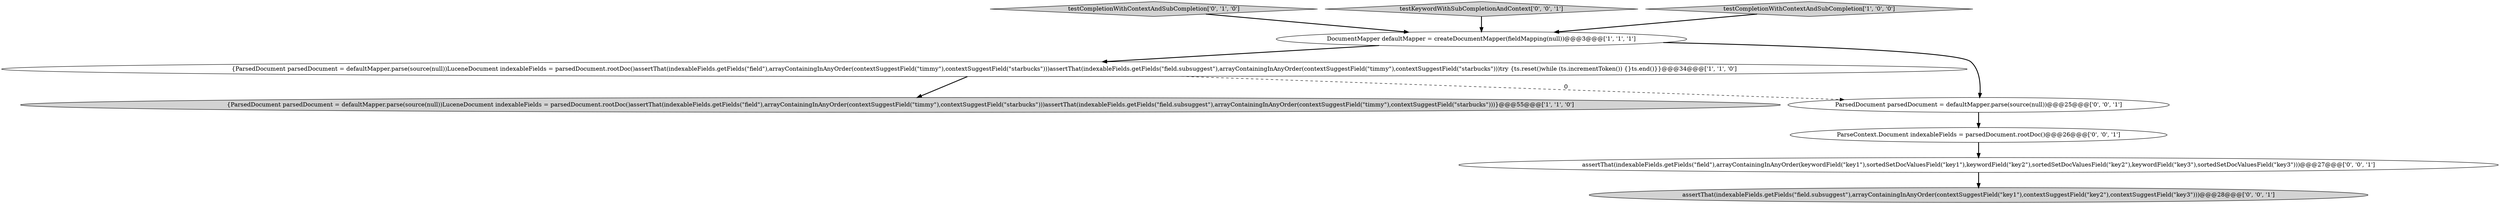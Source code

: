 digraph {
0 [style = filled, label = "{ParsedDocument parsedDocument = defaultMapper.parse(source(null))LuceneDocument indexableFields = parsedDocument.rootDoc()assertThat(indexableFields.getFields(\"field\"),arrayContainingInAnyOrder(contextSuggestField(\"timmy\"),contextSuggestField(\"starbucks\")))assertThat(indexableFields.getFields(\"field.subsuggest\"),arrayContainingInAnyOrder(contextSuggestField(\"timmy\"),contextSuggestField(\"starbucks\")))try {ts.reset()while (ts.incrementToken()) {}ts.end()}}@@@34@@@['1', '1', '0']", fillcolor = white, shape = ellipse image = "AAA0AAABBB1BBB"];
5 [style = filled, label = "assertThat(indexableFields.getFields(\"field\"),arrayContainingInAnyOrder(keywordField(\"key1\"),sortedSetDocValuesField(\"key1\"),keywordField(\"key2\"),sortedSetDocValuesField(\"key2\"),keywordField(\"key3\"),sortedSetDocValuesField(\"key3\")))@@@27@@@['0', '0', '1']", fillcolor = white, shape = ellipse image = "AAA0AAABBB3BBB"];
3 [style = filled, label = "DocumentMapper defaultMapper = createDocumentMapper(fieldMapping(null))@@@3@@@['1', '1', '1']", fillcolor = white, shape = ellipse image = "AAA0AAABBB1BBB"];
9 [style = filled, label = "ParsedDocument parsedDocument = defaultMapper.parse(source(null))@@@25@@@['0', '0', '1']", fillcolor = white, shape = ellipse image = "AAA0AAABBB3BBB"];
8 [style = filled, label = "assertThat(indexableFields.getFields(\"field.subsuggest\"),arrayContainingInAnyOrder(contextSuggestField(\"key1\"),contextSuggestField(\"key2\"),contextSuggestField(\"key3\")))@@@28@@@['0', '0', '1']", fillcolor = lightgray, shape = ellipse image = "AAA0AAABBB3BBB"];
4 [style = filled, label = "testCompletionWithContextAndSubCompletion['0', '1', '0']", fillcolor = lightgray, shape = diamond image = "AAA0AAABBB2BBB"];
7 [style = filled, label = "testKeywordWithSubCompletionAndContext['0', '0', '1']", fillcolor = lightgray, shape = diamond image = "AAA0AAABBB3BBB"];
1 [style = filled, label = "testCompletionWithContextAndSubCompletion['1', '0', '0']", fillcolor = lightgray, shape = diamond image = "AAA0AAABBB1BBB"];
2 [style = filled, label = "{ParsedDocument parsedDocument = defaultMapper.parse(source(null))LuceneDocument indexableFields = parsedDocument.rootDoc()assertThat(indexableFields.getFields(\"field\"),arrayContainingInAnyOrder(contextSuggestField(\"timmy\"),contextSuggestField(\"starbucks\")))assertThat(indexableFields.getFields(\"field.subsuggest\"),arrayContainingInAnyOrder(contextSuggestField(\"timmy\"),contextSuggestField(\"starbucks\")))}@@@55@@@['1', '1', '0']", fillcolor = lightgray, shape = ellipse image = "AAA0AAABBB1BBB"];
6 [style = filled, label = "ParseContext.Document indexableFields = parsedDocument.rootDoc()@@@26@@@['0', '0', '1']", fillcolor = white, shape = ellipse image = "AAA0AAABBB3BBB"];
1->3 [style = bold, label=""];
0->2 [style = bold, label=""];
5->8 [style = bold, label=""];
3->0 [style = bold, label=""];
4->3 [style = bold, label=""];
3->9 [style = bold, label=""];
0->9 [style = dashed, label="0"];
6->5 [style = bold, label=""];
9->6 [style = bold, label=""];
7->3 [style = bold, label=""];
}
